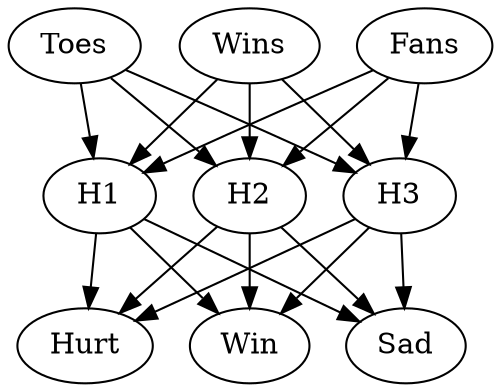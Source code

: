 // Hidden Layers
digraph {
	A [label=Toes]
	B [label=Wins]
	C [label=Fans]
	D [label=H1]
	E [label=H2]
	F [label=H3]
	G [label=Hurt]
	H [label=Win]
	I [label=Sad]
	A -> D
	A -> E
	A -> F
	B -> D
	B -> E
	B -> F
	C -> D
	C -> E
	C -> F
	D -> G
	D -> H
	D -> I
	E -> G
	E -> H
	E -> I
	F -> G
	F -> H
	F -> I
}
